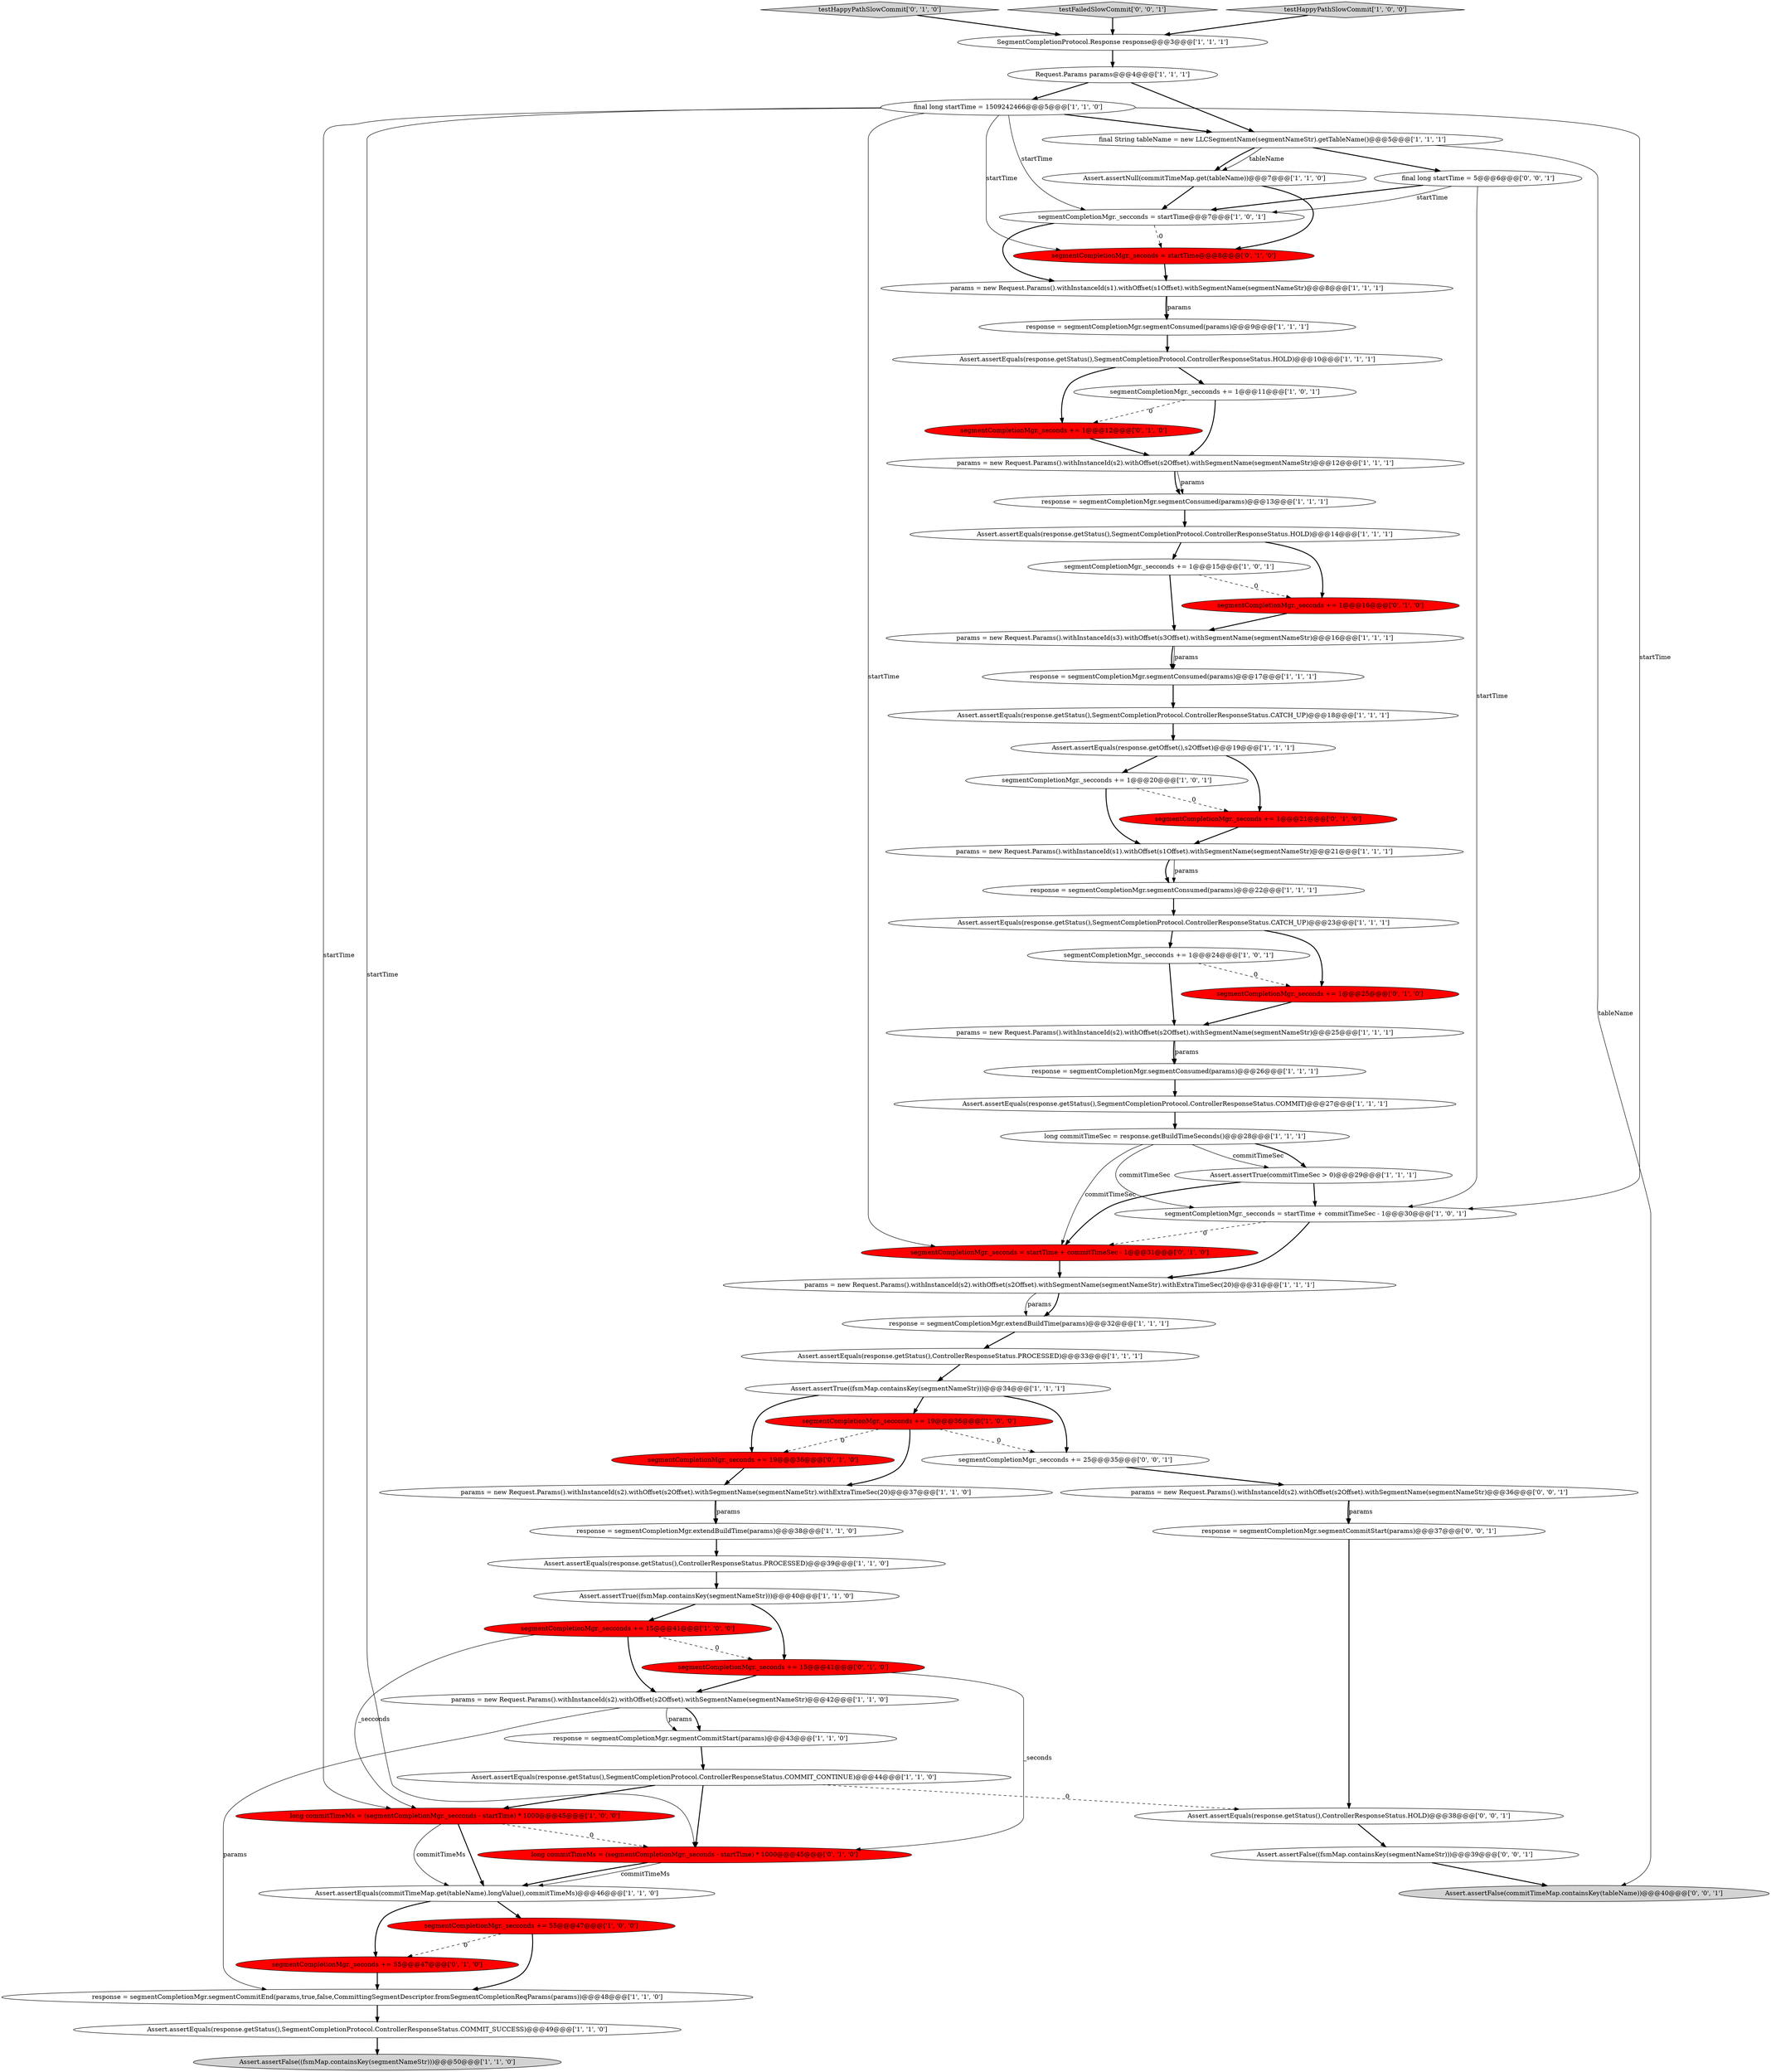 digraph {
2 [style = filled, label = "response = segmentCompletionMgr.segmentConsumed(params)@@@17@@@['1', '1', '1']", fillcolor = white, shape = ellipse image = "AAA0AAABBB1BBB"];
4 [style = filled, label = "Assert.assertTrue((fsmMap.containsKey(segmentNameStr)))@@@40@@@['1', '1', '0']", fillcolor = white, shape = ellipse image = "AAA0AAABBB1BBB"];
20 [style = filled, label = "segmentCompletionMgr._secconds += 1@@@20@@@['1', '0', '1']", fillcolor = white, shape = ellipse image = "AAA0AAABBB1BBB"];
56 [style = filled, label = "segmentCompletionMgr._seconds += 1@@@12@@@['0', '1', '0']", fillcolor = red, shape = ellipse image = "AAA1AAABBB2BBB"];
29 [style = filled, label = "segmentCompletionMgr._secconds += 1@@@15@@@['1', '0', '1']", fillcolor = white, shape = ellipse image = "AAA0AAABBB1BBB"];
25 [style = filled, label = "Assert.assertTrue(commitTimeSec > 0)@@@29@@@['1', '1', '1']", fillcolor = white, shape = ellipse image = "AAA0AAABBB1BBB"];
33 [style = filled, label = "Assert.assertEquals(response.getStatus(),SegmentCompletionProtocol.ControllerResponseStatus.CATCH_UP)@@@23@@@['1', '1', '1']", fillcolor = white, shape = ellipse image = "AAA0AAABBB1BBB"];
11 [style = filled, label = "segmentCompletionMgr._secconds += 19@@@36@@@['1', '0', '0']", fillcolor = red, shape = ellipse image = "AAA1AAABBB1BBB"];
23 [style = filled, label = "segmentCompletionMgr._secconds += 1@@@24@@@['1', '0', '1']", fillcolor = white, shape = ellipse image = "AAA0AAABBB1BBB"];
58 [style = filled, label = "testHappyPathSlowCommit['0', '1', '0']", fillcolor = lightgray, shape = diamond image = "AAA0AAABBB2BBB"];
52 [style = filled, label = "segmentCompletionMgr._seconds += 15@@@41@@@['0', '1', '0']", fillcolor = red, shape = ellipse image = "AAA1AAABBB2BBB"];
3 [style = filled, label = "Assert.assertNull(commitTimeMap.get(tableName))@@@7@@@['1', '1', '0']", fillcolor = white, shape = ellipse image = "AAA0AAABBB1BBB"];
1 [style = filled, label = "Assert.assertFalse((fsmMap.containsKey(segmentNameStr)))@@@50@@@['1', '1', '0']", fillcolor = lightgray, shape = ellipse image = "AAA0AAABBB1BBB"];
51 [style = filled, label = "segmentCompletionMgr._seconds += 1@@@25@@@['0', '1', '0']", fillcolor = red, shape = ellipse image = "AAA1AAABBB2BBB"];
59 [style = filled, label = "segmentCompletionMgr._seconds += 1@@@16@@@['0', '1', '0']", fillcolor = red, shape = ellipse image = "AAA1AAABBB2BBB"];
13 [style = filled, label = "final long startTime = 1509242466@@@5@@@['1', '1', '0']", fillcolor = white, shape = ellipse image = "AAA0AAABBB1BBB"];
21 [style = filled, label = "Assert.assertEquals(commitTimeMap.get(tableName).longValue(),commitTimeMs)@@@46@@@['1', '1', '0']", fillcolor = white, shape = ellipse image = "AAA0AAABBB1BBB"];
41 [style = filled, label = "response = segmentCompletionMgr.segmentCommitStart(params)@@@43@@@['1', '1', '0']", fillcolor = white, shape = ellipse image = "AAA0AAABBB1BBB"];
45 [style = filled, label = "Assert.assertEquals(response.getStatus(),SegmentCompletionProtocol.ControllerResponseStatus.COMMIT)@@@27@@@['1', '1', '1']", fillcolor = white, shape = ellipse image = "AAA0AAABBB1BBB"];
67 [style = filled, label = "segmentCompletionMgr._secconds += 25@@@35@@@['0', '0', '1']", fillcolor = white, shape = ellipse image = "AAA0AAABBB3BBB"];
50 [style = filled, label = "segmentCompletionMgr._seconds += 19@@@36@@@['0', '1', '0']", fillcolor = red, shape = ellipse image = "AAA1AAABBB2BBB"];
40 [style = filled, label = "Assert.assertEquals(response.getStatus(),ControllerResponseStatus.PROCESSED)@@@39@@@['1', '1', '0']", fillcolor = white, shape = ellipse image = "AAA0AAABBB1BBB"];
6 [style = filled, label = "params = new Request.Params().withInstanceId(s2).withOffset(s2Offset).withSegmentName(segmentNameStr).withExtraTimeSec(20)@@@37@@@['1', '1', '0']", fillcolor = white, shape = ellipse image = "AAA0AAABBB1BBB"];
27 [style = filled, label = "Assert.assertEquals(response.getStatus(),SegmentCompletionProtocol.ControllerResponseStatus.CATCH_UP)@@@18@@@['1', '1', '1']", fillcolor = white, shape = ellipse image = "AAA0AAABBB1BBB"];
26 [style = filled, label = "Assert.assertEquals(response.getStatus(),SegmentCompletionProtocol.ControllerResponseStatus.HOLD)@@@10@@@['1', '1', '1']", fillcolor = white, shape = ellipse image = "AAA0AAABBB1BBB"];
28 [style = filled, label = "params = new Request.Params().withInstanceId(s1).withOffset(s1Offset).withSegmentName(segmentNameStr)@@@21@@@['1', '1', '1']", fillcolor = white, shape = ellipse image = "AAA0AAABBB1BBB"];
62 [style = filled, label = "Assert.assertEquals(response.getStatus(),ControllerResponseStatus.HOLD)@@@38@@@['0', '0', '1']", fillcolor = white, shape = ellipse image = "AAA0AAABBB3BBB"];
18 [style = filled, label = "response = segmentCompletionMgr.extendBuildTime(params)@@@32@@@['1', '1', '1']", fillcolor = white, shape = ellipse image = "AAA0AAABBB1BBB"];
46 [style = filled, label = "Request.Params params@@@4@@@['1', '1', '1']", fillcolor = white, shape = ellipse image = "AAA0AAABBB1BBB"];
66 [style = filled, label = "testFailedSlowCommit['0', '0', '1']", fillcolor = lightgray, shape = diamond image = "AAA0AAABBB3BBB"];
10 [style = filled, label = "response = segmentCompletionMgr.segmentConsumed(params)@@@9@@@['1', '1', '1']", fillcolor = white, shape = ellipse image = "AAA0AAABBB1BBB"];
37 [style = filled, label = "response = segmentCompletionMgr.extendBuildTime(params)@@@38@@@['1', '1', '0']", fillcolor = white, shape = ellipse image = "AAA0AAABBB1BBB"];
55 [style = filled, label = "segmentCompletionMgr._seconds = startTime + commitTimeSec - 1@@@31@@@['0', '1', '0']", fillcolor = red, shape = ellipse image = "AAA1AAABBB2BBB"];
12 [style = filled, label = "Assert.assertEquals(response.getOffset(),s2Offset)@@@19@@@['1', '1', '1']", fillcolor = white, shape = ellipse image = "AAA0AAABBB1BBB"];
22 [style = filled, label = "testHappyPathSlowCommit['1', '0', '0']", fillcolor = lightgray, shape = diamond image = "AAA0AAABBB1BBB"];
30 [style = filled, label = "segmentCompletionMgr._secconds += 1@@@11@@@['1', '0', '1']", fillcolor = white, shape = ellipse image = "AAA0AAABBB1BBB"];
35 [style = filled, label = "params = new Request.Params().withInstanceId(s1).withOffset(s1Offset).withSegmentName(segmentNameStr)@@@8@@@['1', '1', '1']", fillcolor = white, shape = ellipse image = "AAA0AAABBB1BBB"];
5 [style = filled, label = "segmentCompletionMgr._secconds += 15@@@41@@@['1', '0', '0']", fillcolor = red, shape = ellipse image = "AAA1AAABBB1BBB"];
17 [style = filled, label = "Assert.assertEquals(response.getStatus(),SegmentCompletionProtocol.ControllerResponseStatus.COMMIT_SUCCESS)@@@49@@@['1', '1', '0']", fillcolor = white, shape = ellipse image = "AAA0AAABBB1BBB"];
24 [style = filled, label = "response = segmentCompletionMgr.segmentCommitEnd(params,true,false,CommittingSegmentDescriptor.fromSegmentCompletionReqParams(params))@@@48@@@['1', '1', '0']", fillcolor = white, shape = ellipse image = "AAA0AAABBB1BBB"];
36 [style = filled, label = "response = segmentCompletionMgr.segmentConsumed(params)@@@22@@@['1', '1', '1']", fillcolor = white, shape = ellipse image = "AAA0AAABBB1BBB"];
39 [style = filled, label = "SegmentCompletionProtocol.Response response@@@3@@@['1', '1', '1']", fillcolor = white, shape = ellipse image = "AAA0AAABBB1BBB"];
43 [style = filled, label = "params = new Request.Params().withInstanceId(s2).withOffset(s2Offset).withSegmentName(segmentNameStr)@@@25@@@['1', '1', '1']", fillcolor = white, shape = ellipse image = "AAA0AAABBB1BBB"];
42 [style = filled, label = "long commitTimeMs = (segmentCompletionMgr._secconds - startTime) * 1000@@@45@@@['1', '0', '0']", fillcolor = red, shape = ellipse image = "AAA1AAABBB1BBB"];
60 [style = filled, label = "params = new Request.Params().withInstanceId(s2).withOffset(s2Offset).withSegmentName(segmentNameStr)@@@36@@@['0', '0', '1']", fillcolor = white, shape = ellipse image = "AAA0AAABBB3BBB"];
47 [style = filled, label = "segmentCompletionMgr._secconds = startTime + commitTimeSec - 1@@@30@@@['1', '0', '1']", fillcolor = white, shape = ellipse image = "AAA0AAABBB1BBB"];
65 [style = filled, label = "response = segmentCompletionMgr.segmentCommitStart(params)@@@37@@@['0', '0', '1']", fillcolor = white, shape = ellipse image = "AAA0AAABBB3BBB"];
31 [style = filled, label = "response = segmentCompletionMgr.segmentConsumed(params)@@@13@@@['1', '1', '1']", fillcolor = white, shape = ellipse image = "AAA0AAABBB1BBB"];
49 [style = filled, label = "segmentCompletionMgr._seconds += 1@@@21@@@['0', '1', '0']", fillcolor = red, shape = ellipse image = "AAA1AAABBB2BBB"];
7 [style = filled, label = "segmentCompletionMgr._secconds += 55@@@47@@@['1', '0', '0']", fillcolor = red, shape = ellipse image = "AAA1AAABBB1BBB"];
48 [style = filled, label = "Assert.assertTrue((fsmMap.containsKey(segmentNameStr)))@@@34@@@['1', '1', '1']", fillcolor = white, shape = ellipse image = "AAA0AAABBB1BBB"];
32 [style = filled, label = "final String tableName = new LLCSegmentName(segmentNameStr).getTableName()@@@5@@@['1', '1', '1']", fillcolor = white, shape = ellipse image = "AAA0AAABBB1BBB"];
0 [style = filled, label = "params = new Request.Params().withInstanceId(s2).withOffset(s2Offset).withSegmentName(segmentNameStr)@@@12@@@['1', '1', '1']", fillcolor = white, shape = ellipse image = "AAA0AAABBB1BBB"];
61 [style = filled, label = "final long startTime = 5@@@6@@@['0', '0', '1']", fillcolor = white, shape = ellipse image = "AAA0AAABBB3BBB"];
38 [style = filled, label = "Assert.assertEquals(response.getStatus(),SegmentCompletionProtocol.ControllerResponseStatus.COMMIT_CONTINUE)@@@44@@@['1', '1', '0']", fillcolor = white, shape = ellipse image = "AAA0AAABBB1BBB"];
15 [style = filled, label = "params = new Request.Params().withInstanceId(s2).withOffset(s2Offset).withSegmentName(segmentNameStr)@@@42@@@['1', '1', '0']", fillcolor = white, shape = ellipse image = "AAA0AAABBB1BBB"];
8 [style = filled, label = "long commitTimeSec = response.getBuildTimeSeconds()@@@28@@@['1', '1', '1']", fillcolor = white, shape = ellipse image = "AAA0AAABBB1BBB"];
19 [style = filled, label = "Assert.assertEquals(response.getStatus(),ControllerResponseStatus.PROCESSED)@@@33@@@['1', '1', '1']", fillcolor = white, shape = ellipse image = "AAA0AAABBB1BBB"];
53 [style = filled, label = "long commitTimeMs = (segmentCompletionMgr._seconds - startTime) * 1000@@@45@@@['0', '1', '0']", fillcolor = red, shape = ellipse image = "AAA1AAABBB2BBB"];
44 [style = filled, label = "params = new Request.Params().withInstanceId(s3).withOffset(s3Offset).withSegmentName(segmentNameStr)@@@16@@@['1', '1', '1']", fillcolor = white, shape = ellipse image = "AAA0AAABBB1BBB"];
54 [style = filled, label = "segmentCompletionMgr._seconds = startTime@@@8@@@['0', '1', '0']", fillcolor = red, shape = ellipse image = "AAA1AAABBB2BBB"];
63 [style = filled, label = "Assert.assertFalse((fsmMap.containsKey(segmentNameStr)))@@@39@@@['0', '0', '1']", fillcolor = white, shape = ellipse image = "AAA0AAABBB3BBB"];
9 [style = filled, label = "segmentCompletionMgr._secconds = startTime@@@7@@@['1', '0', '1']", fillcolor = white, shape = ellipse image = "AAA0AAABBB1BBB"];
16 [style = filled, label = "response = segmentCompletionMgr.segmentConsumed(params)@@@26@@@['1', '1', '1']", fillcolor = white, shape = ellipse image = "AAA0AAABBB1BBB"];
64 [style = filled, label = "Assert.assertFalse(commitTimeMap.containsKey(tableName))@@@40@@@['0', '0', '1']", fillcolor = lightgray, shape = ellipse image = "AAA0AAABBB3BBB"];
14 [style = filled, label = "params = new Request.Params().withInstanceId(s2).withOffset(s2Offset).withSegmentName(segmentNameStr).withExtraTimeSec(20)@@@31@@@['1', '1', '1']", fillcolor = white, shape = ellipse image = "AAA0AAABBB1BBB"];
34 [style = filled, label = "Assert.assertEquals(response.getStatus(),SegmentCompletionProtocol.ControllerResponseStatus.HOLD)@@@14@@@['1', '1', '1']", fillcolor = white, shape = ellipse image = "AAA0AAABBB1BBB"];
57 [style = filled, label = "segmentCompletionMgr._seconds += 55@@@47@@@['0', '1', '0']", fillcolor = red, shape = ellipse image = "AAA1AAABBB2BBB"];
40->4 [style = bold, label=""];
61->47 [style = solid, label="startTime"];
46->13 [style = bold, label=""];
23->51 [style = dashed, label="0"];
53->21 [style = bold, label=""];
32->64 [style = solid, label="tableName"];
55->14 [style = bold, label=""];
65->62 [style = bold, label=""];
5->15 [style = bold, label=""];
67->60 [style = bold, label=""];
38->42 [style = bold, label=""];
36->33 [style = bold, label=""];
26->56 [style = bold, label=""];
9->35 [style = bold, label=""];
60->65 [style = solid, label="params"];
24->17 [style = bold, label=""];
15->41 [style = bold, label=""];
29->44 [style = bold, label=""];
60->65 [style = bold, label=""];
35->10 [style = bold, label=""];
42->21 [style = bold, label=""];
32->3 [style = bold, label=""];
13->54 [style = solid, label="startTime"];
32->61 [style = bold, label=""];
44->2 [style = bold, label=""];
43->16 [style = bold, label=""];
25->47 [style = bold, label=""];
13->32 [style = bold, label=""];
28->36 [style = bold, label=""];
27->12 [style = bold, label=""];
16->45 [style = bold, label=""];
8->25 [style = solid, label="commitTimeSec"];
25->55 [style = bold, label=""];
18->19 [style = bold, label=""];
38->53 [style = bold, label=""];
48->50 [style = bold, label=""];
10->26 [style = bold, label=""];
57->24 [style = bold, label=""];
33->23 [style = bold, label=""];
58->39 [style = bold, label=""];
3->54 [style = bold, label=""];
7->24 [style = bold, label=""];
34->59 [style = bold, label=""];
7->57 [style = dashed, label="0"];
20->49 [style = dashed, label="0"];
13->55 [style = solid, label="startTime"];
28->36 [style = solid, label="params"];
15->41 [style = solid, label="params"];
2->27 [style = bold, label=""];
21->7 [style = bold, label=""];
14->18 [style = bold, label=""];
41->38 [style = bold, label=""];
5->52 [style = dashed, label="0"];
59->44 [style = bold, label=""];
6->37 [style = solid, label="params"];
0->31 [style = bold, label=""];
52->15 [style = bold, label=""];
34->29 [style = bold, label=""];
54->35 [style = bold, label=""];
39->46 [style = bold, label=""];
17->1 [style = bold, label=""];
21->57 [style = bold, label=""];
52->53 [style = solid, label="_seconds"];
47->55 [style = dashed, label="0"];
13->9 [style = solid, label="startTime"];
66->39 [style = bold, label=""];
23->43 [style = bold, label=""];
5->42 [style = solid, label="_secconds"];
12->20 [style = bold, label=""];
49->28 [style = bold, label=""];
13->47 [style = solid, label="startTime"];
35->10 [style = solid, label="params"];
15->24 [style = solid, label="params"];
13->53 [style = solid, label="startTime"];
0->31 [style = solid, label="params"];
31->34 [style = bold, label=""];
12->49 [style = bold, label=""];
6->37 [style = bold, label=""];
3->9 [style = bold, label=""];
42->21 [style = solid, label="commitTimeMs"];
32->3 [style = solid, label="tableName"];
38->62 [style = dashed, label="0"];
14->18 [style = solid, label="params"];
48->11 [style = bold, label=""];
45->8 [style = bold, label=""];
22->39 [style = bold, label=""];
51->43 [style = bold, label=""];
30->0 [style = bold, label=""];
8->47 [style = solid, label="commitTimeSec"];
8->55 [style = solid, label="commitTimeSec"];
42->53 [style = dashed, label="0"];
46->32 [style = bold, label=""];
4->5 [style = bold, label=""];
29->59 [style = dashed, label="0"];
61->9 [style = solid, label="startTime"];
50->6 [style = bold, label=""];
19->48 [style = bold, label=""];
63->64 [style = bold, label=""];
11->6 [style = bold, label=""];
11->50 [style = dashed, label="0"];
20->28 [style = bold, label=""];
62->63 [style = bold, label=""];
56->0 [style = bold, label=""];
61->9 [style = bold, label=""];
26->30 [style = bold, label=""];
53->21 [style = solid, label="commitTimeMs"];
13->42 [style = solid, label="startTime"];
33->51 [style = bold, label=""];
4->52 [style = bold, label=""];
11->67 [style = dashed, label="0"];
30->56 [style = dashed, label="0"];
48->67 [style = bold, label=""];
44->2 [style = solid, label="params"];
9->54 [style = dashed, label="0"];
8->25 [style = bold, label=""];
47->14 [style = bold, label=""];
43->16 [style = solid, label="params"];
37->40 [style = bold, label=""];
}
